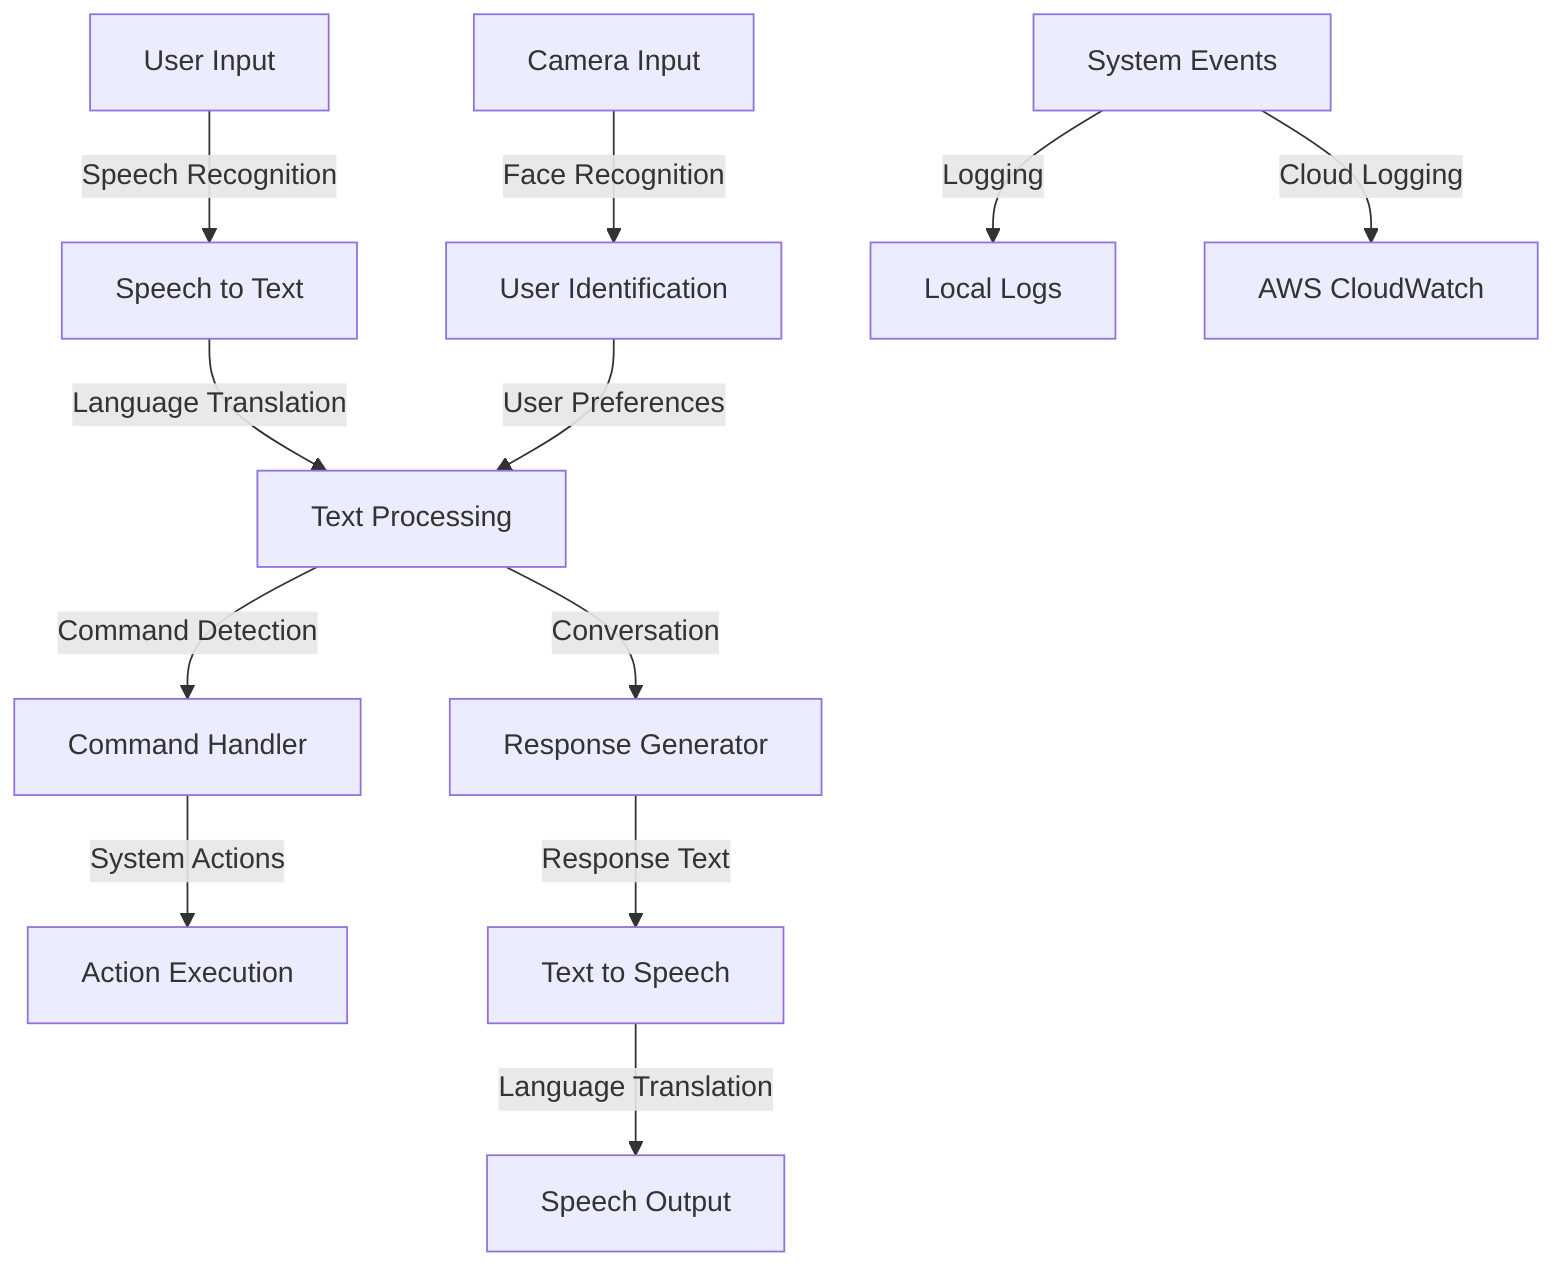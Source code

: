 graph TD;
    A["User Input"] -->|"Speech Recognition"| B["Speech to Text"]
    B -->|"Language Translation"| C["Text Processing"]
    C -->|"Command Detection"| D["Command Handler"]
    C -->|"Conversation"| E["Response Generator"]
    F["Camera Input"] -->|"Face Recognition"| G["User Identification"]
    G -->|"User Preferences"| C
    D -->|"System Actions"| H["Action Execution"]
    E -->|"Response Text"| I["Text to Speech"]
    I -->|"Language Translation"| J["Speech Output"]
    K["System Events"] -->|"Logging"| L["Local Logs"]
    K -->|"Cloud Logging"| M["AWS CloudWatch"]